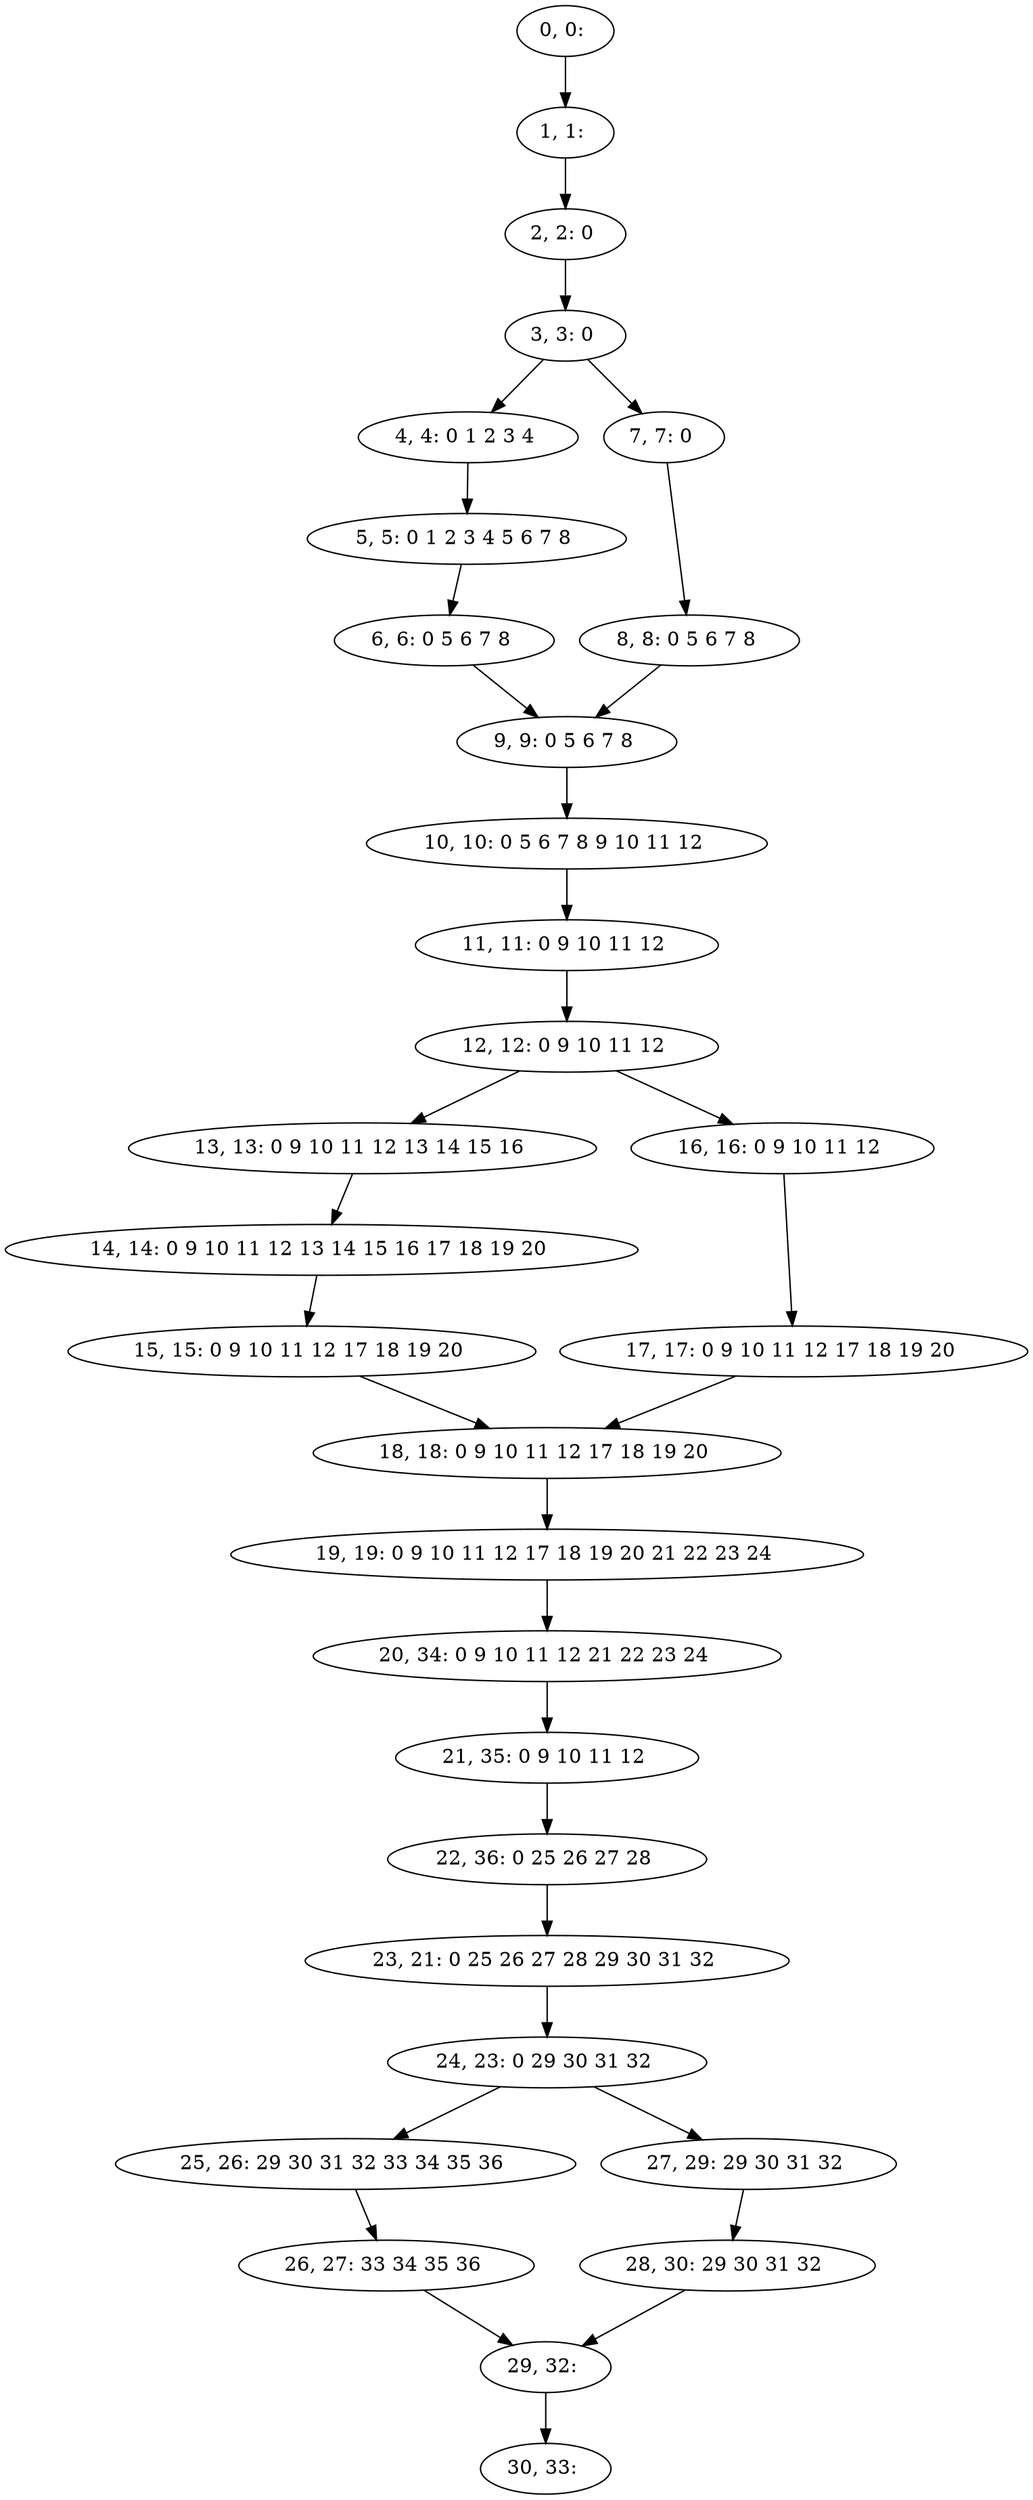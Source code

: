 digraph G {
0[label="0, 0: "];
1[label="1, 1: "];
2[label="2, 2: 0 "];
3[label="3, 3: 0 "];
4[label="4, 4: 0 1 2 3 4 "];
5[label="5, 5: 0 1 2 3 4 5 6 7 8 "];
6[label="6, 6: 0 5 6 7 8 "];
7[label="7, 7: 0 "];
8[label="8, 8: 0 5 6 7 8 "];
9[label="9, 9: 0 5 6 7 8 "];
10[label="10, 10: 0 5 6 7 8 9 10 11 12 "];
11[label="11, 11: 0 9 10 11 12 "];
12[label="12, 12: 0 9 10 11 12 "];
13[label="13, 13: 0 9 10 11 12 13 14 15 16 "];
14[label="14, 14: 0 9 10 11 12 13 14 15 16 17 18 19 20 "];
15[label="15, 15: 0 9 10 11 12 17 18 19 20 "];
16[label="16, 16: 0 9 10 11 12 "];
17[label="17, 17: 0 9 10 11 12 17 18 19 20 "];
18[label="18, 18: 0 9 10 11 12 17 18 19 20 "];
19[label="19, 19: 0 9 10 11 12 17 18 19 20 21 22 23 24 "];
20[label="20, 34: 0 9 10 11 12 21 22 23 24 "];
21[label="21, 35: 0 9 10 11 12 "];
22[label="22, 36: 0 25 26 27 28 "];
23[label="23, 21: 0 25 26 27 28 29 30 31 32 "];
24[label="24, 23: 0 29 30 31 32 "];
25[label="25, 26: 29 30 31 32 33 34 35 36 "];
26[label="26, 27: 33 34 35 36 "];
27[label="27, 29: 29 30 31 32 "];
28[label="28, 30: 29 30 31 32 "];
29[label="29, 32: "];
30[label="30, 33: "];
0->1 ;
1->2 ;
2->3 ;
3->4 ;
3->7 ;
4->5 ;
5->6 ;
6->9 ;
7->8 ;
8->9 ;
9->10 ;
10->11 ;
11->12 ;
12->13 ;
12->16 ;
13->14 ;
14->15 ;
15->18 ;
16->17 ;
17->18 ;
18->19 ;
19->20 ;
20->21 ;
21->22 ;
22->23 ;
23->24 ;
24->25 ;
24->27 ;
25->26 ;
26->29 ;
27->28 ;
28->29 ;
29->30 ;
}
